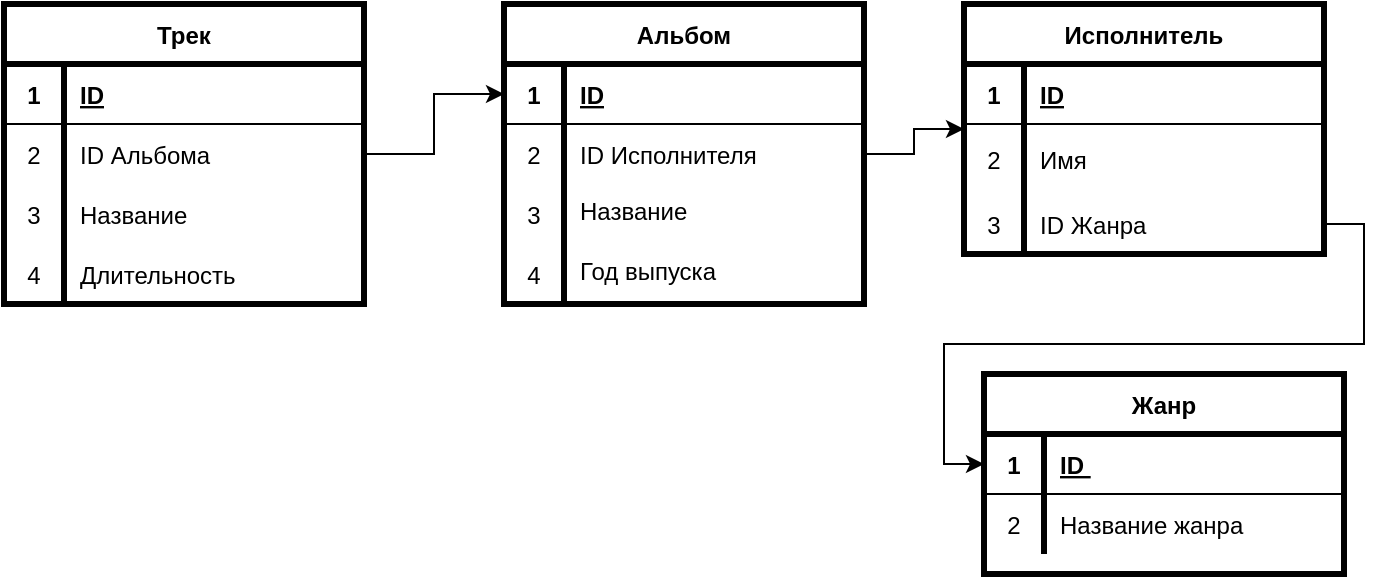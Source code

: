 <mxfile version="14.8.0" type="github">
  <diagram id="GK9YYCnf2n3j-sQx70xv" name="Page-1">
    <mxGraphModel dx="1711" dy="469" grid="1" gridSize="10" guides="1" tooltips="1" connect="1" arrows="1" fold="1" page="1" pageScale="1" pageWidth="827" pageHeight="1169" math="0" shadow="0">
      <root>
        <mxCell id="0" />
        <mxCell id="1" parent="0" />
        <mxCell id="Qs3O7ET0Ft-xcR2H3shu-25" value="Альбом" style="shape=table;startSize=30;container=1;collapsible=1;childLayout=tableLayout;fixedRows=1;rowLines=0;fontStyle=1;align=center;resizeLast=1;strokeWidth=3;fillColor=none;" vertex="1" parent="1">
          <mxGeometry x="240" y="15" width="180" height="150" as="geometry" />
        </mxCell>
        <mxCell id="Qs3O7ET0Ft-xcR2H3shu-26" value="" style="shape=partialRectangle;collapsible=0;dropTarget=0;pointerEvents=0;fillColor=none;top=0;left=0;bottom=1;right=0;points=[[0,0.5],[1,0.5]];portConstraint=eastwest;" vertex="1" parent="Qs3O7ET0Ft-xcR2H3shu-25">
          <mxGeometry y="30" width="180" height="30" as="geometry" />
        </mxCell>
        <mxCell id="Qs3O7ET0Ft-xcR2H3shu-27" value="1" style="shape=partialRectangle;connectable=0;fillColor=none;top=0;left=0;bottom=0;right=0;fontStyle=1;overflow=hidden;" vertex="1" parent="Qs3O7ET0Ft-xcR2H3shu-26">
          <mxGeometry width="30" height="30" as="geometry" />
        </mxCell>
        <mxCell id="Qs3O7ET0Ft-xcR2H3shu-28" value="ID" style="shape=partialRectangle;connectable=0;fillColor=none;top=0;left=0;bottom=0;right=0;align=left;spacingLeft=6;fontStyle=5;overflow=hidden;" vertex="1" parent="Qs3O7ET0Ft-xcR2H3shu-26">
          <mxGeometry x="30" width="150" height="30" as="geometry" />
        </mxCell>
        <mxCell id="Qs3O7ET0Ft-xcR2H3shu-29" value="" style="shape=partialRectangle;collapsible=0;dropTarget=0;pointerEvents=0;fillColor=none;top=0;left=0;bottom=0;right=0;points=[[0,0.5],[1,0.5]];portConstraint=eastwest;" vertex="1" parent="Qs3O7ET0Ft-xcR2H3shu-25">
          <mxGeometry y="60" width="180" height="30" as="geometry" />
        </mxCell>
        <mxCell id="Qs3O7ET0Ft-xcR2H3shu-30" value="2" style="shape=partialRectangle;connectable=0;fillColor=none;top=0;left=0;bottom=0;right=0;editable=1;overflow=hidden;" vertex="1" parent="Qs3O7ET0Ft-xcR2H3shu-29">
          <mxGeometry width="30" height="30" as="geometry" />
        </mxCell>
        <mxCell id="Qs3O7ET0Ft-xcR2H3shu-31" value="ID Исполнителя" style="shape=partialRectangle;connectable=0;fillColor=none;top=0;left=0;bottom=0;right=0;align=left;spacingLeft=6;overflow=hidden;" vertex="1" parent="Qs3O7ET0Ft-xcR2H3shu-29">
          <mxGeometry x="30" width="150" height="30" as="geometry" />
        </mxCell>
        <mxCell id="Qs3O7ET0Ft-xcR2H3shu-32" value="" style="shape=partialRectangle;collapsible=0;dropTarget=0;pointerEvents=0;fillColor=none;top=0;left=0;bottom=0;right=0;points=[[0,0.5],[1,0.5]];portConstraint=eastwest;" vertex="1" parent="Qs3O7ET0Ft-xcR2H3shu-25">
          <mxGeometry y="90" width="180" height="30" as="geometry" />
        </mxCell>
        <mxCell id="Qs3O7ET0Ft-xcR2H3shu-33" value="3" style="shape=partialRectangle;connectable=0;fillColor=none;top=0;left=0;bottom=0;right=0;editable=1;overflow=hidden;" vertex="1" parent="Qs3O7ET0Ft-xcR2H3shu-32">
          <mxGeometry width="30" height="30" as="geometry" />
        </mxCell>
        <mxCell id="Qs3O7ET0Ft-xcR2H3shu-34" value="Название" style="shape=partialRectangle;connectable=0;fillColor=none;top=0;left=0;bottom=0;right=0;align=left;spacingLeft=6;overflow=hidden;verticalAlign=top;" vertex="1" parent="Qs3O7ET0Ft-xcR2H3shu-32">
          <mxGeometry x="30" width="150" height="30" as="geometry" />
        </mxCell>
        <mxCell id="Qs3O7ET0Ft-xcR2H3shu-35" value="" style="shape=partialRectangle;collapsible=0;dropTarget=0;pointerEvents=0;fillColor=none;top=0;left=0;bottom=0;right=0;points=[[0,0.5],[1,0.5]];portConstraint=eastwest;" vertex="1" parent="Qs3O7ET0Ft-xcR2H3shu-25">
          <mxGeometry y="120" width="180" height="30" as="geometry" />
        </mxCell>
        <mxCell id="Qs3O7ET0Ft-xcR2H3shu-36" value="4" style="shape=partialRectangle;connectable=0;fillColor=none;top=0;left=0;bottom=0;right=0;editable=1;overflow=hidden;" vertex="1" parent="Qs3O7ET0Ft-xcR2H3shu-35">
          <mxGeometry width="30" height="30" as="geometry" />
        </mxCell>
        <mxCell id="Qs3O7ET0Ft-xcR2H3shu-37" value="Год выпуска&#xa;" style="shape=partialRectangle;connectable=0;fillColor=none;top=0;left=0;bottom=0;right=0;align=left;spacingLeft=6;overflow=hidden;verticalAlign=top;" vertex="1" parent="Qs3O7ET0Ft-xcR2H3shu-35">
          <mxGeometry x="30" width="150" height="30" as="geometry" />
        </mxCell>
        <mxCell id="Qs3O7ET0Ft-xcR2H3shu-38" value="Исполнитель" style="shape=table;startSize=30;container=1;collapsible=1;childLayout=tableLayout;fixedRows=1;rowLines=0;fontStyle=1;align=center;resizeLast=1;strokeWidth=3;fillColor=none;labelBorderColor=none;" vertex="1" parent="1">
          <mxGeometry x="470" y="15" width="180" height="125" as="geometry" />
        </mxCell>
        <mxCell id="Qs3O7ET0Ft-xcR2H3shu-39" value="" style="shape=partialRectangle;collapsible=0;dropTarget=0;pointerEvents=0;fillColor=none;top=0;left=0;bottom=1;right=0;points=[[0,0.5],[1,0.5]];portConstraint=eastwest;" vertex="1" parent="Qs3O7ET0Ft-xcR2H3shu-38">
          <mxGeometry y="30" width="180" height="30" as="geometry" />
        </mxCell>
        <mxCell id="Qs3O7ET0Ft-xcR2H3shu-40" value="1" style="shape=partialRectangle;connectable=0;fillColor=none;top=0;left=0;bottom=0;right=0;fontStyle=1;overflow=hidden;" vertex="1" parent="Qs3O7ET0Ft-xcR2H3shu-39">
          <mxGeometry width="30" height="30" as="geometry" />
        </mxCell>
        <mxCell id="Qs3O7ET0Ft-xcR2H3shu-41" value="ID" style="shape=partialRectangle;connectable=0;fillColor=none;top=0;left=0;bottom=0;right=0;align=left;spacingLeft=6;fontStyle=5;overflow=hidden;" vertex="1" parent="Qs3O7ET0Ft-xcR2H3shu-39">
          <mxGeometry x="30" width="150" height="30" as="geometry" />
        </mxCell>
        <mxCell id="Qs3O7ET0Ft-xcR2H3shu-42" value="" style="shape=partialRectangle;collapsible=0;dropTarget=0;pointerEvents=0;fillColor=none;top=0;left=0;bottom=0;right=0;points=[[0,0.5],[1,0.5]];portConstraint=eastwest;" vertex="1" parent="Qs3O7ET0Ft-xcR2H3shu-38">
          <mxGeometry y="60" width="180" height="35" as="geometry" />
        </mxCell>
        <mxCell id="Qs3O7ET0Ft-xcR2H3shu-43" value="2" style="shape=partialRectangle;connectable=0;fillColor=none;top=0;left=0;bottom=0;right=0;editable=1;overflow=hidden;" vertex="1" parent="Qs3O7ET0Ft-xcR2H3shu-42">
          <mxGeometry width="30" height="35" as="geometry" />
        </mxCell>
        <mxCell id="Qs3O7ET0Ft-xcR2H3shu-44" value="Имя" style="shape=partialRectangle;connectable=0;fillColor=none;top=0;left=0;bottom=0;right=0;align=left;spacingLeft=6;overflow=hidden;" vertex="1" parent="Qs3O7ET0Ft-xcR2H3shu-42">
          <mxGeometry x="30" width="150" height="35" as="geometry" />
        </mxCell>
        <mxCell id="Qs3O7ET0Ft-xcR2H3shu-86" style="shape=partialRectangle;collapsible=0;dropTarget=0;pointerEvents=0;fillColor=none;top=0;left=0;bottom=0;right=0;points=[[0,0.5],[1,0.5]];portConstraint=eastwest;" vertex="1" parent="Qs3O7ET0Ft-xcR2H3shu-38">
          <mxGeometry y="95" width="180" height="30" as="geometry" />
        </mxCell>
        <mxCell id="Qs3O7ET0Ft-xcR2H3shu-87" value="3" style="shape=partialRectangle;connectable=0;fillColor=none;top=0;left=0;bottom=0;right=0;editable=1;overflow=hidden;" vertex="1" parent="Qs3O7ET0Ft-xcR2H3shu-86">
          <mxGeometry width="30" height="30" as="geometry" />
        </mxCell>
        <mxCell id="Qs3O7ET0Ft-xcR2H3shu-88" value="ID Жанра" style="shape=partialRectangle;connectable=0;fillColor=none;top=0;left=0;bottom=0;right=0;align=left;spacingLeft=6;overflow=hidden;" vertex="1" parent="Qs3O7ET0Ft-xcR2H3shu-86">
          <mxGeometry x="30" width="150" height="30" as="geometry" />
        </mxCell>
        <mxCell id="Qs3O7ET0Ft-xcR2H3shu-51" style="edgeStyle=orthogonalEdgeStyle;rounded=0;orthogonalLoop=1;jettySize=auto;html=1;exitX=1;exitY=0.5;exitDx=0;exitDy=0;entryX=0;entryY=0.5;entryDx=0;entryDy=0;" edge="1" parent="1" source="Qs3O7ET0Ft-xcR2H3shu-29" target="Qs3O7ET0Ft-xcR2H3shu-38">
          <mxGeometry relative="1" as="geometry" />
        </mxCell>
        <mxCell id="Qs3O7ET0Ft-xcR2H3shu-66" style="edgeStyle=orthogonalEdgeStyle;rounded=0;orthogonalLoop=1;jettySize=auto;html=1;exitX=1;exitY=0.5;exitDx=0;exitDy=0;entryX=0;entryY=0.5;entryDx=0;entryDy=0;" edge="1" parent="1" source="Qs3O7ET0Ft-xcR2H3shu-52" target="Qs3O7ET0Ft-xcR2H3shu-26">
          <mxGeometry relative="1" as="geometry" />
        </mxCell>
        <mxCell id="Qs3O7ET0Ft-xcR2H3shu-52" value="Трек" style="shape=table;startSize=30;container=1;collapsible=1;childLayout=tableLayout;fixedRows=1;rowLines=0;fontStyle=1;align=center;resizeLast=1;strokeWidth=3;fillColor=none;" vertex="1" parent="1">
          <mxGeometry x="-10" y="15" width="180" height="150" as="geometry" />
        </mxCell>
        <mxCell id="Qs3O7ET0Ft-xcR2H3shu-53" value="" style="shape=partialRectangle;collapsible=0;dropTarget=0;pointerEvents=0;fillColor=none;top=0;left=0;bottom=1;right=0;points=[[0,0.5],[1,0.5]];portConstraint=eastwest;" vertex="1" parent="Qs3O7ET0Ft-xcR2H3shu-52">
          <mxGeometry y="30" width="180" height="30" as="geometry" />
        </mxCell>
        <mxCell id="Qs3O7ET0Ft-xcR2H3shu-54" value="1" style="shape=partialRectangle;connectable=0;fillColor=none;top=0;left=0;bottom=0;right=0;fontStyle=1;overflow=hidden;" vertex="1" parent="Qs3O7ET0Ft-xcR2H3shu-53">
          <mxGeometry width="30" height="30" as="geometry" />
        </mxCell>
        <mxCell id="Qs3O7ET0Ft-xcR2H3shu-55" value="ID" style="shape=partialRectangle;connectable=0;fillColor=none;top=0;left=0;bottom=0;right=0;align=left;spacingLeft=6;fontStyle=5;overflow=hidden;" vertex="1" parent="Qs3O7ET0Ft-xcR2H3shu-53">
          <mxGeometry x="30" width="150" height="30" as="geometry" />
        </mxCell>
        <mxCell id="Qs3O7ET0Ft-xcR2H3shu-56" value="" style="shape=partialRectangle;collapsible=0;dropTarget=0;pointerEvents=0;fillColor=none;top=0;left=0;bottom=0;right=0;points=[[0,0.5],[1,0.5]];portConstraint=eastwest;" vertex="1" parent="Qs3O7ET0Ft-xcR2H3shu-52">
          <mxGeometry y="60" width="180" height="30" as="geometry" />
        </mxCell>
        <mxCell id="Qs3O7ET0Ft-xcR2H3shu-57" value="2" style="shape=partialRectangle;connectable=0;fillColor=none;top=0;left=0;bottom=0;right=0;editable=1;overflow=hidden;" vertex="1" parent="Qs3O7ET0Ft-xcR2H3shu-56">
          <mxGeometry width="30" height="30" as="geometry" />
        </mxCell>
        <mxCell id="Qs3O7ET0Ft-xcR2H3shu-58" value="ID Альбома" style="shape=partialRectangle;connectable=0;fillColor=none;top=0;left=0;bottom=0;right=0;align=left;spacingLeft=6;overflow=hidden;" vertex="1" parent="Qs3O7ET0Ft-xcR2H3shu-56">
          <mxGeometry x="30" width="150" height="30" as="geometry" />
        </mxCell>
        <mxCell id="Qs3O7ET0Ft-xcR2H3shu-59" value="" style="shape=partialRectangle;collapsible=0;dropTarget=0;pointerEvents=0;fillColor=none;top=0;left=0;bottom=0;right=0;points=[[0,0.5],[1,0.5]];portConstraint=eastwest;" vertex="1" parent="Qs3O7ET0Ft-xcR2H3shu-52">
          <mxGeometry y="90" width="180" height="30" as="geometry" />
        </mxCell>
        <mxCell id="Qs3O7ET0Ft-xcR2H3shu-60" value="3" style="shape=partialRectangle;connectable=0;fillColor=none;top=0;left=0;bottom=0;right=0;editable=1;overflow=hidden;" vertex="1" parent="Qs3O7ET0Ft-xcR2H3shu-59">
          <mxGeometry width="30" height="30" as="geometry" />
        </mxCell>
        <mxCell id="Qs3O7ET0Ft-xcR2H3shu-61" value="Название" style="shape=partialRectangle;connectable=0;fillColor=none;top=0;left=0;bottom=0;right=0;align=left;spacingLeft=6;overflow=hidden;" vertex="1" parent="Qs3O7ET0Ft-xcR2H3shu-59">
          <mxGeometry x="30" width="150" height="30" as="geometry" />
        </mxCell>
        <mxCell id="Qs3O7ET0Ft-xcR2H3shu-62" value="" style="shape=partialRectangle;collapsible=0;dropTarget=0;pointerEvents=0;fillColor=none;top=0;left=0;bottom=0;right=0;points=[[0,0.5],[1,0.5]];portConstraint=eastwest;" vertex="1" parent="Qs3O7ET0Ft-xcR2H3shu-52">
          <mxGeometry y="120" width="180" height="30" as="geometry" />
        </mxCell>
        <mxCell id="Qs3O7ET0Ft-xcR2H3shu-63" value="4" style="shape=partialRectangle;connectable=0;fillColor=none;top=0;left=0;bottom=0;right=0;editable=1;overflow=hidden;" vertex="1" parent="Qs3O7ET0Ft-xcR2H3shu-62">
          <mxGeometry width="30" height="30" as="geometry" />
        </mxCell>
        <mxCell id="Qs3O7ET0Ft-xcR2H3shu-64" value="Длительность" style="shape=partialRectangle;connectable=0;fillColor=none;top=0;left=0;bottom=0;right=0;align=left;spacingLeft=6;overflow=hidden;" vertex="1" parent="Qs3O7ET0Ft-xcR2H3shu-62">
          <mxGeometry x="30" width="150" height="30" as="geometry" />
        </mxCell>
        <mxCell id="Qs3O7ET0Ft-xcR2H3shu-71" value="Жанр" style="shape=table;startSize=30;container=1;collapsible=1;childLayout=tableLayout;fixedRows=1;rowLines=0;fontStyle=1;align=center;resizeLast=1;strokeWidth=3;fillColor=none;" vertex="1" parent="1">
          <mxGeometry x="480" y="200" width="180" height="100" as="geometry" />
        </mxCell>
        <mxCell id="Qs3O7ET0Ft-xcR2H3shu-72" value="" style="shape=partialRectangle;collapsible=0;dropTarget=0;pointerEvents=0;fillColor=none;top=0;left=0;bottom=1;right=0;points=[[0,0.5],[1,0.5]];portConstraint=eastwest;" vertex="1" parent="Qs3O7ET0Ft-xcR2H3shu-71">
          <mxGeometry y="30" width="180" height="30" as="geometry" />
        </mxCell>
        <mxCell id="Qs3O7ET0Ft-xcR2H3shu-73" value="1" style="shape=partialRectangle;connectable=0;fillColor=none;top=0;left=0;bottom=0;right=0;fontStyle=1;overflow=hidden;" vertex="1" parent="Qs3O7ET0Ft-xcR2H3shu-72">
          <mxGeometry width="30" height="30" as="geometry" />
        </mxCell>
        <mxCell id="Qs3O7ET0Ft-xcR2H3shu-74" value="ID " style="shape=partialRectangle;connectable=0;fillColor=none;top=0;left=0;bottom=0;right=0;align=left;spacingLeft=6;fontStyle=5;overflow=hidden;" vertex="1" parent="Qs3O7ET0Ft-xcR2H3shu-72">
          <mxGeometry x="30" width="150" height="30" as="geometry" />
        </mxCell>
        <mxCell id="Qs3O7ET0Ft-xcR2H3shu-75" value="" style="shape=partialRectangle;collapsible=0;dropTarget=0;pointerEvents=0;fillColor=none;top=0;left=0;bottom=0;right=0;points=[[0,0.5],[1,0.5]];portConstraint=eastwest;" vertex="1" parent="Qs3O7ET0Ft-xcR2H3shu-71">
          <mxGeometry y="60" width="180" height="30" as="geometry" />
        </mxCell>
        <mxCell id="Qs3O7ET0Ft-xcR2H3shu-76" value="2" style="shape=partialRectangle;connectable=0;fillColor=none;top=0;left=0;bottom=0;right=0;editable=1;overflow=hidden;" vertex="1" parent="Qs3O7ET0Ft-xcR2H3shu-75">
          <mxGeometry width="30" height="30" as="geometry" />
        </mxCell>
        <mxCell id="Qs3O7ET0Ft-xcR2H3shu-77" value="Название жанра" style="shape=partialRectangle;connectable=0;fillColor=none;top=0;left=0;bottom=0;right=0;align=left;spacingLeft=6;overflow=hidden;" vertex="1" parent="Qs3O7ET0Ft-xcR2H3shu-75">
          <mxGeometry x="30" width="150" height="30" as="geometry" />
        </mxCell>
        <mxCell id="Qs3O7ET0Ft-xcR2H3shu-92" style="edgeStyle=orthogonalEdgeStyle;rounded=0;orthogonalLoop=1;jettySize=auto;html=1;exitX=1;exitY=0.5;exitDx=0;exitDy=0;entryX=0;entryY=0.5;entryDx=0;entryDy=0;" edge="1" parent="1" source="Qs3O7ET0Ft-xcR2H3shu-86" target="Qs3O7ET0Ft-xcR2H3shu-72">
          <mxGeometry relative="1" as="geometry" />
        </mxCell>
      </root>
    </mxGraphModel>
  </diagram>
</mxfile>
